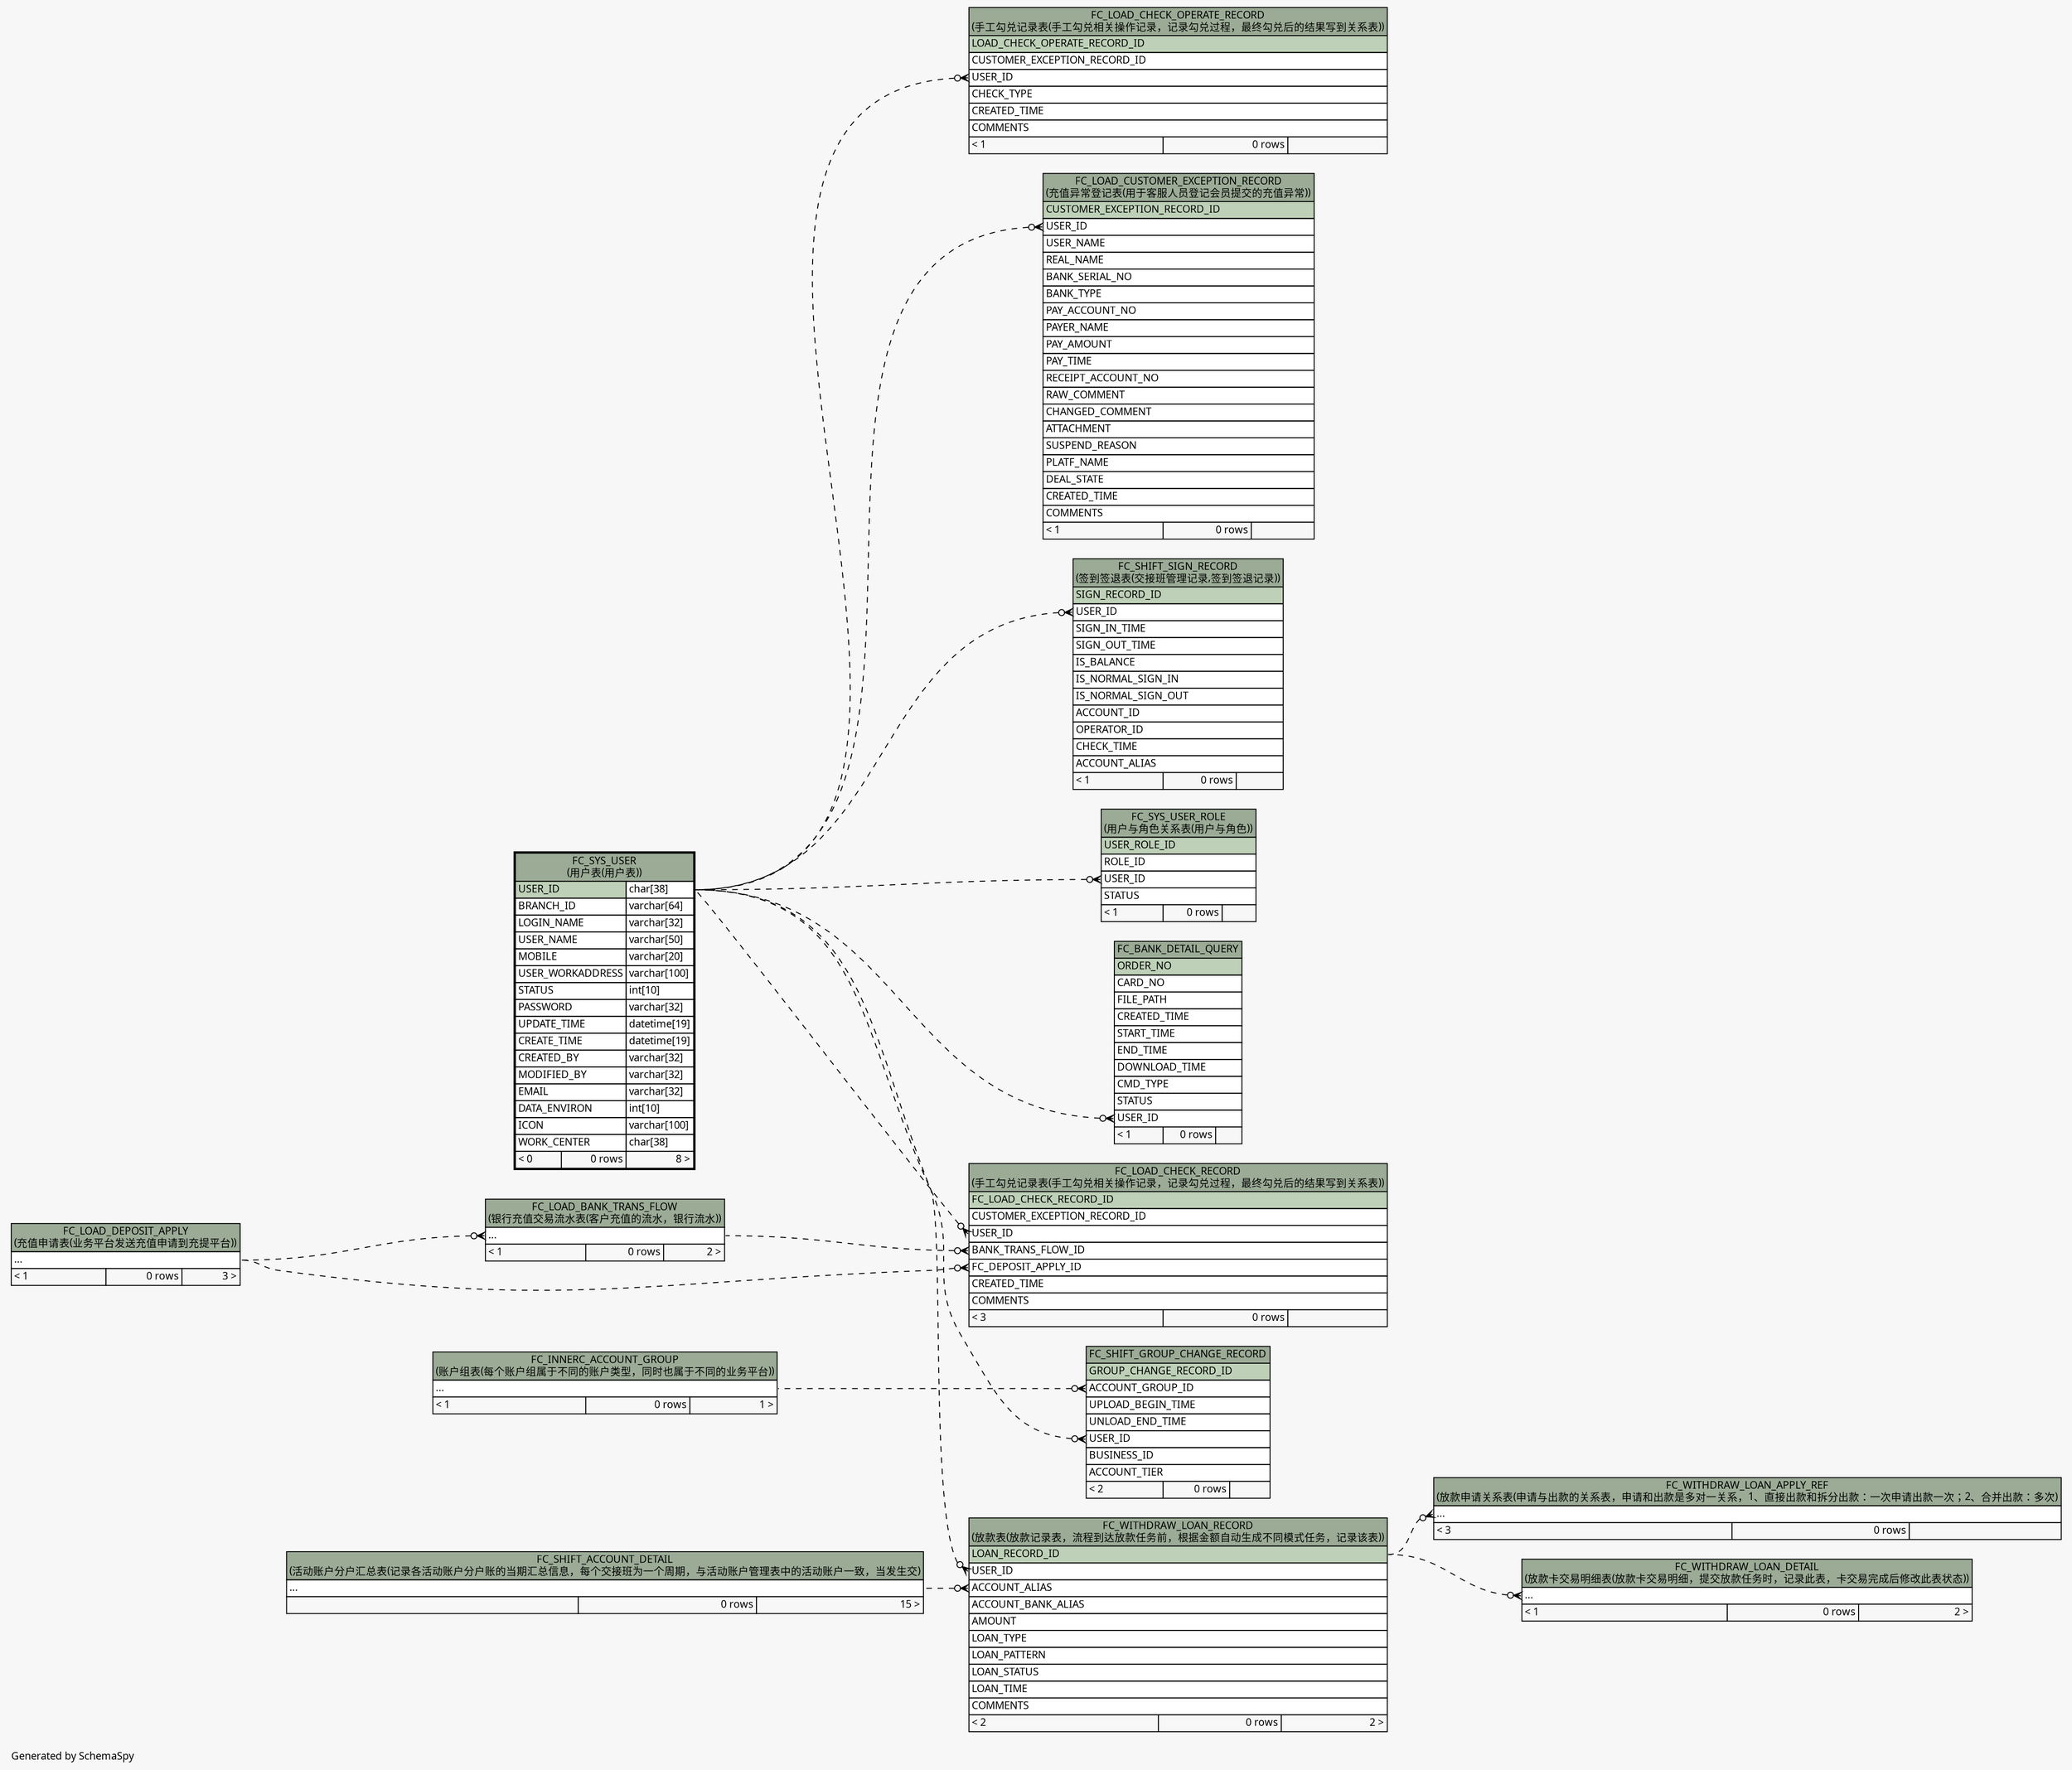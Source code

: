 // dot 2.26.0 on Linux 2.6.32-504.3.3.el6.x86_64
// SchemaSpy rev Unknown
digraph "impliedTwoDegreesRelationshipsDiagram" {
  graph [
    rankdir="RL"
    bgcolor="#f7f7f7"
    label="\nGenerated by SchemaSpy"
    labeljust="l"
    nodesep="0.18"
    ranksep="0.46"
    fontname="Microsoft YaHei"
    fontsize="11"
  ];
  node [
    fontname="Microsoft YaHei"
    fontsize="11"
    shape="plaintext"
  ];
  edge [
    arrowsize="0.8"
  ];
  "FC_BANK_DETAIL_QUERY":"USER_ID":w -> "FC_SYS_USER":"USER_ID.type":e [arrowhead=none dir=back arrowtail=crowodot style=dashed];
  "FC_LOAD_BANK_TRANS_FLOW":"elipses":w -> "FC_LOAD_DEPOSIT_APPLY":"elipses":e [arrowhead=none dir=back arrowtail=crowodot style=dashed];
  "FC_LOAD_CHECK_OPERATE_RECORD":"USER_ID":w -> "FC_SYS_USER":"USER_ID.type":e [arrowhead=none dir=back arrowtail=crowodot style=dashed];
  "FC_LOAD_CHECK_RECORD":"BANK_TRANS_FLOW_ID":w -> "FC_LOAD_BANK_TRANS_FLOW":"elipses":e [arrowhead=none dir=back arrowtail=crowodot style=dashed];
  "FC_LOAD_CHECK_RECORD":"FC_DEPOSIT_APPLY_ID":w -> "FC_LOAD_DEPOSIT_APPLY":"elipses":e [arrowhead=none dir=back arrowtail=crowodot style=dashed];
  "FC_LOAD_CHECK_RECORD":"USER_ID":w -> "FC_SYS_USER":"USER_ID.type":e [arrowhead=none dir=back arrowtail=crowodot style=dashed];
  "FC_LOAD_CUSTOMER_EXCEPTION_RECORD":"USER_ID":w -> "FC_SYS_USER":"USER_ID.type":e [arrowhead=none dir=back arrowtail=crowodot style=dashed];
  "FC_SHIFT_GROUP_CHANGE_RECORD":"ACCOUNT_GROUP_ID":w -> "FC_INNERC_ACCOUNT_GROUP":"elipses":e [arrowhead=none dir=back arrowtail=crowodot style=dashed];
  "FC_SHIFT_GROUP_CHANGE_RECORD":"USER_ID":w -> "FC_SYS_USER":"USER_ID.type":e [arrowhead=none dir=back arrowtail=crowodot style=dashed];
  "FC_SHIFT_SIGN_RECORD":"USER_ID":w -> "FC_SYS_USER":"USER_ID.type":e [arrowhead=none dir=back arrowtail=crowodot style=dashed];
  "FC_SYS_USER_ROLE":"USER_ID":w -> "FC_SYS_USER":"USER_ID.type":e [arrowhead=none dir=back arrowtail=crowodot style=dashed];
  "FC_WITHDRAW_LOAN_APPLY_REF":"elipses":w -> "FC_WITHDRAW_LOAN_RECORD":"LOAN_RECORD_ID":e [arrowhead=none dir=back arrowtail=crowodot style=dashed];
  "FC_WITHDRAW_LOAN_DETAIL":"elipses":w -> "FC_WITHDRAW_LOAN_RECORD":"LOAN_RECORD_ID":e [arrowhead=none dir=back arrowtail=crowodot style=dashed];
  "FC_WITHDRAW_LOAN_RECORD":"ACCOUNT_ALIAS":w -> "FC_SHIFT_ACCOUNT_DETAIL":"elipses":e [arrowhead=none dir=back arrowtail=crowodot style=dashed];
  "FC_WITHDRAW_LOAN_RECORD":"USER_ID":w -> "FC_SYS_USER":"USER_ID.type":e [arrowhead=none dir=back arrowtail=crowodot style=dashed];
  "FC_BANK_DETAIL_QUERY" [
    label=<
    <TABLE BORDER="0" CELLBORDER="1" CELLSPACING="0" BGCOLOR="#ffffff">
      <TR><TD COLSPAN="3" BGCOLOR="#9bab96" ALIGN="CENTER">FC_BANK_DETAIL_QUERY</TD></TR>
      <TR><TD PORT="ORDER_NO" COLSPAN="3" BGCOLOR="#bed1b8" ALIGN="LEFT">ORDER_NO</TD></TR>
      <TR><TD PORT="CARD_NO" COLSPAN="3" ALIGN="LEFT">CARD_NO</TD></TR>
      <TR><TD PORT="FILE_PATH" COLSPAN="3" ALIGN="LEFT">FILE_PATH</TD></TR>
      <TR><TD PORT="CREATED_TIME" COLSPAN="3" ALIGN="LEFT">CREATED_TIME</TD></TR>
      <TR><TD PORT="START_TIME" COLSPAN="3" ALIGN="LEFT">START_TIME</TD></TR>
      <TR><TD PORT="END_TIME" COLSPAN="3" ALIGN="LEFT">END_TIME</TD></TR>
      <TR><TD PORT="DOWNLOAD_TIME" COLSPAN="3" ALIGN="LEFT">DOWNLOAD_TIME</TD></TR>
      <TR><TD PORT="CMD_TYPE" COLSPAN="3" ALIGN="LEFT">CMD_TYPE</TD></TR>
      <TR><TD PORT="STATUS" COLSPAN="3" ALIGN="LEFT">STATUS</TD></TR>
      <TR><TD PORT="USER_ID" COLSPAN="3" ALIGN="LEFT">USER_ID</TD></TR>
      <TR><TD ALIGN="LEFT" BGCOLOR="#f7f7f7">&lt; 1</TD><TD ALIGN="RIGHT" BGCOLOR="#f7f7f7">0 rows</TD><TD ALIGN="RIGHT" BGCOLOR="#f7f7f7">  </TD></TR>
    </TABLE>>
    URL="FC_BANK_DETAIL_QUERY.html"
    tooltip="FC_BANK_DETAIL_QUERY"
  ];
  "FC_INNERC_ACCOUNT_GROUP" [
    label=<
    <TABLE BORDER="0" CELLBORDER="1" CELLSPACING="0" BGCOLOR="#ffffff">
      <TR><TD COLSPAN="3" BGCOLOR="#9bab96" ALIGN="CENTER">FC_INNERC_ACCOUNT_GROUP<br/>(账户组表(每个账户组属于不同的账户类型，同时也属于不同的业务平台))</TD></TR>
      <TR><TD PORT="elipses" COLSPAN="3" ALIGN="LEFT">...</TD></TR>
      <TR><TD ALIGN="LEFT" BGCOLOR="#f7f7f7">&lt; 1</TD><TD ALIGN="RIGHT" BGCOLOR="#f7f7f7">0 rows</TD><TD ALIGN="RIGHT" BGCOLOR="#f7f7f7">1 &gt;</TD></TR>
    </TABLE>>
    URL="FC_INNERC_ACCOUNT_GROUP.html"
    tooltip="FC_INNERC_ACCOUNT_GROUP"
  ];
  "FC_LOAD_BANK_TRANS_FLOW" [
    label=<
    <TABLE BORDER="0" CELLBORDER="1" CELLSPACING="0" BGCOLOR="#ffffff">
      <TR><TD COLSPAN="3" BGCOLOR="#9bab96" ALIGN="CENTER">FC_LOAD_BANK_TRANS_FLOW<br/>(银行充值交易流水表(客户充值的流水，银行流水))</TD></TR>
      <TR><TD PORT="elipses" COLSPAN="3" ALIGN="LEFT">...</TD></TR>
      <TR><TD ALIGN="LEFT" BGCOLOR="#f7f7f7">&lt; 1</TD><TD ALIGN="RIGHT" BGCOLOR="#f7f7f7">0 rows</TD><TD ALIGN="RIGHT" BGCOLOR="#f7f7f7">2 &gt;</TD></TR>
    </TABLE>>
    URL="FC_LOAD_BANK_TRANS_FLOW.html"
    tooltip="FC_LOAD_BANK_TRANS_FLOW"
  ];
  "FC_LOAD_CHECK_OPERATE_RECORD" [
    label=<
    <TABLE BORDER="0" CELLBORDER="1" CELLSPACING="0" BGCOLOR="#ffffff">
      <TR><TD COLSPAN="3" BGCOLOR="#9bab96" ALIGN="CENTER">FC_LOAD_CHECK_OPERATE_RECORD<br/>(手工勾兑记录表(手工勾兑相关操作记录，记录勾兑过程，最终勾兑后的结果写到关系表))</TD></TR>
      <TR><TD PORT="LOAD_CHECK_OPERATE_RECORD_ID" COLSPAN="3" BGCOLOR="#bed1b8" ALIGN="LEFT">LOAD_CHECK_OPERATE_RECORD_ID</TD></TR>
      <TR><TD PORT="CUSTOMER_EXCEPTION_RECORD_ID" COLSPAN="3" ALIGN="LEFT">CUSTOMER_EXCEPTION_RECORD_ID</TD></TR>
      <TR><TD PORT="USER_ID" COLSPAN="3" ALIGN="LEFT">USER_ID</TD></TR>
      <TR><TD PORT="CHECK_TYPE" COLSPAN="3" ALIGN="LEFT">CHECK_TYPE</TD></TR>
      <TR><TD PORT="CREATED_TIME" COLSPAN="3" ALIGN="LEFT">CREATED_TIME</TD></TR>
      <TR><TD PORT="COMMENTS" COLSPAN="3" ALIGN="LEFT">COMMENTS</TD></TR>
      <TR><TD ALIGN="LEFT" BGCOLOR="#f7f7f7">&lt; 1</TD><TD ALIGN="RIGHT" BGCOLOR="#f7f7f7">0 rows</TD><TD ALIGN="RIGHT" BGCOLOR="#f7f7f7">  </TD></TR>
    </TABLE>>
    URL="FC_LOAD_CHECK_OPERATE_RECORD.html"
    tooltip="FC_LOAD_CHECK_OPERATE_RECORD"
  ];
  "FC_LOAD_CHECK_RECORD" [
    label=<
    <TABLE BORDER="0" CELLBORDER="1" CELLSPACING="0" BGCOLOR="#ffffff">
      <TR><TD COLSPAN="3" BGCOLOR="#9bab96" ALIGN="CENTER">FC_LOAD_CHECK_RECORD<br/>(手工勾兑记录表(手工勾兑相关操作记录，记录勾兑过程，最终勾兑后的结果写到关系表))</TD></TR>
      <TR><TD PORT="FC_LOAD_CHECK_RECORD_ID" COLSPAN="3" BGCOLOR="#bed1b8" ALIGN="LEFT">FC_LOAD_CHECK_RECORD_ID</TD></TR>
      <TR><TD PORT="CUSTOMER_EXCEPTION_RECORD_ID" COLSPAN="3" ALIGN="LEFT">CUSTOMER_EXCEPTION_RECORD_ID</TD></TR>
      <TR><TD PORT="USER_ID" COLSPAN="3" ALIGN="LEFT">USER_ID</TD></TR>
      <TR><TD PORT="BANK_TRANS_FLOW_ID" COLSPAN="3" ALIGN="LEFT">BANK_TRANS_FLOW_ID</TD></TR>
      <TR><TD PORT="FC_DEPOSIT_APPLY_ID" COLSPAN="3" ALIGN="LEFT">FC_DEPOSIT_APPLY_ID</TD></TR>
      <TR><TD PORT="CREATED_TIME" COLSPAN="3" ALIGN="LEFT">CREATED_TIME</TD></TR>
      <TR><TD PORT="COMMENTS" COLSPAN="3" ALIGN="LEFT">COMMENTS</TD></TR>
      <TR><TD ALIGN="LEFT" BGCOLOR="#f7f7f7">&lt; 3</TD><TD ALIGN="RIGHT" BGCOLOR="#f7f7f7">0 rows</TD><TD ALIGN="RIGHT" BGCOLOR="#f7f7f7">  </TD></TR>
    </TABLE>>
    URL="FC_LOAD_CHECK_RECORD.html"
    tooltip="FC_LOAD_CHECK_RECORD"
  ];
  "FC_LOAD_CUSTOMER_EXCEPTION_RECORD" [
    label=<
    <TABLE BORDER="0" CELLBORDER="1" CELLSPACING="0" BGCOLOR="#ffffff">
      <TR><TD COLSPAN="3" BGCOLOR="#9bab96" ALIGN="CENTER">FC_LOAD_CUSTOMER_EXCEPTION_RECORD<br/>(充值异常登记表(用于客服人员登记会员提交的充值异常))</TD></TR>
      <TR><TD PORT="CUSTOMER_EXCEPTION_RECORD_ID" COLSPAN="3" BGCOLOR="#bed1b8" ALIGN="LEFT">CUSTOMER_EXCEPTION_RECORD_ID</TD></TR>
      <TR><TD PORT="USER_ID" COLSPAN="3" ALIGN="LEFT">USER_ID</TD></TR>
      <TR><TD PORT="USER_NAME" COLSPAN="3" ALIGN="LEFT">USER_NAME</TD></TR>
      <TR><TD PORT="REAL_NAME" COLSPAN="3" ALIGN="LEFT">REAL_NAME</TD></TR>
      <TR><TD PORT="BANK_SERIAL_NO" COLSPAN="3" ALIGN="LEFT">BANK_SERIAL_NO</TD></TR>
      <TR><TD PORT="BANK_TYPE" COLSPAN="3" ALIGN="LEFT">BANK_TYPE</TD></TR>
      <TR><TD PORT="PAY_ACCOUNT_NO" COLSPAN="3" ALIGN="LEFT">PAY_ACCOUNT_NO</TD></TR>
      <TR><TD PORT="PAYER_NAME" COLSPAN="3" ALIGN="LEFT">PAYER_NAME</TD></TR>
      <TR><TD PORT="PAY_AMOUNT" COLSPAN="3" ALIGN="LEFT">PAY_AMOUNT</TD></TR>
      <TR><TD PORT="PAY_TIME" COLSPAN="3" ALIGN="LEFT">PAY_TIME</TD></TR>
      <TR><TD PORT="RECEIPT_ACCOUNT_NO" COLSPAN="3" ALIGN="LEFT">RECEIPT_ACCOUNT_NO</TD></TR>
      <TR><TD PORT="RAW_COMMENT" COLSPAN="3" ALIGN="LEFT">RAW_COMMENT</TD></TR>
      <TR><TD PORT="CHANGED_COMMENT" COLSPAN="3" ALIGN="LEFT">CHANGED_COMMENT</TD></TR>
      <TR><TD PORT="ATTACHMENT" COLSPAN="3" ALIGN="LEFT">ATTACHMENT</TD></TR>
      <TR><TD PORT="SUSPEND_REASON" COLSPAN="3" ALIGN="LEFT">SUSPEND_REASON</TD></TR>
      <TR><TD PORT="PLATF_NAME" COLSPAN="3" ALIGN="LEFT">PLATF_NAME</TD></TR>
      <TR><TD PORT="DEAL_STATE" COLSPAN="3" ALIGN="LEFT">DEAL_STATE</TD></TR>
      <TR><TD PORT="CREATED_TIME" COLSPAN="3" ALIGN="LEFT">CREATED_TIME</TD></TR>
      <TR><TD PORT="COMMENTS" COLSPAN="3" ALIGN="LEFT">COMMENTS</TD></TR>
      <TR><TD ALIGN="LEFT" BGCOLOR="#f7f7f7">&lt; 1</TD><TD ALIGN="RIGHT" BGCOLOR="#f7f7f7">0 rows</TD><TD ALIGN="RIGHT" BGCOLOR="#f7f7f7">  </TD></TR>
    </TABLE>>
    URL="FC_LOAD_CUSTOMER_EXCEPTION_RECORD.html"
    tooltip="FC_LOAD_CUSTOMER_EXCEPTION_RECORD"
  ];
  "FC_LOAD_DEPOSIT_APPLY" [
    label=<
    <TABLE BORDER="0" CELLBORDER="1" CELLSPACING="0" BGCOLOR="#ffffff">
      <TR><TD COLSPAN="3" BGCOLOR="#9bab96" ALIGN="CENTER">FC_LOAD_DEPOSIT_APPLY<br/>(充值申请表(业务平台发送充值申请到充提平台))</TD></TR>
      <TR><TD PORT="elipses" COLSPAN="3" ALIGN="LEFT">...</TD></TR>
      <TR><TD ALIGN="LEFT" BGCOLOR="#f7f7f7">&lt; 1</TD><TD ALIGN="RIGHT" BGCOLOR="#f7f7f7">0 rows</TD><TD ALIGN="RIGHT" BGCOLOR="#f7f7f7">3 &gt;</TD></TR>
    </TABLE>>
    URL="FC_LOAD_DEPOSIT_APPLY.html"
    tooltip="FC_LOAD_DEPOSIT_APPLY"
  ];
  "FC_SHIFT_ACCOUNT_DETAIL" [
    label=<
    <TABLE BORDER="0" CELLBORDER="1" CELLSPACING="0" BGCOLOR="#ffffff">
      <TR><TD COLSPAN="3" BGCOLOR="#9bab96" ALIGN="CENTER">FC_SHIFT_ACCOUNT_DETAIL<br/>(活动账户分户汇总表(记录各活动账户分户账的当期汇总信息，每个交接班为一个周期，与活动账户管理表中的活动账户一致，当发生交)</TD></TR>
      <TR><TD PORT="elipses" COLSPAN="3" ALIGN="LEFT">...</TD></TR>
      <TR><TD ALIGN="LEFT" BGCOLOR="#f7f7f7">  </TD><TD ALIGN="RIGHT" BGCOLOR="#f7f7f7">0 rows</TD><TD ALIGN="RIGHT" BGCOLOR="#f7f7f7">15 &gt;</TD></TR>
    </TABLE>>
    URL="FC_SHIFT_ACCOUNT_DETAIL.html"
    tooltip="FC_SHIFT_ACCOUNT_DETAIL"
  ];
  "FC_SHIFT_GROUP_CHANGE_RECORD" [
    label=<
    <TABLE BORDER="0" CELLBORDER="1" CELLSPACING="0" BGCOLOR="#ffffff">
      <TR><TD COLSPAN="3" BGCOLOR="#9bab96" ALIGN="CENTER">FC_SHIFT_GROUP_CHANGE_RECORD</TD></TR>
      <TR><TD PORT="GROUP_CHANGE_RECORD_ID" COLSPAN="3" BGCOLOR="#bed1b8" ALIGN="LEFT">GROUP_CHANGE_RECORD_ID</TD></TR>
      <TR><TD PORT="ACCOUNT_GROUP_ID" COLSPAN="3" ALIGN="LEFT">ACCOUNT_GROUP_ID</TD></TR>
      <TR><TD PORT="UPLOAD_BEGIN_TIME" COLSPAN="3" ALIGN="LEFT">UPLOAD_BEGIN_TIME</TD></TR>
      <TR><TD PORT="UNLOAD_END_TIME" COLSPAN="3" ALIGN="LEFT">UNLOAD_END_TIME</TD></TR>
      <TR><TD PORT="USER_ID" COLSPAN="3" ALIGN="LEFT">USER_ID</TD></TR>
      <TR><TD PORT="BUSINESS_ID" COLSPAN="3" ALIGN="LEFT">BUSINESS_ID</TD></TR>
      <TR><TD PORT="ACCOUNT_TIER" COLSPAN="3" ALIGN="LEFT">ACCOUNT_TIER</TD></TR>
      <TR><TD ALIGN="LEFT" BGCOLOR="#f7f7f7">&lt; 2</TD><TD ALIGN="RIGHT" BGCOLOR="#f7f7f7">0 rows</TD><TD ALIGN="RIGHT" BGCOLOR="#f7f7f7">  </TD></TR>
    </TABLE>>
    URL="FC_SHIFT_GROUP_CHANGE_RECORD.html"
    tooltip="FC_SHIFT_GROUP_CHANGE_RECORD"
  ];
  "FC_SHIFT_SIGN_RECORD" [
    label=<
    <TABLE BORDER="0" CELLBORDER="1" CELLSPACING="0" BGCOLOR="#ffffff">
      <TR><TD COLSPAN="3" BGCOLOR="#9bab96" ALIGN="CENTER">FC_SHIFT_SIGN_RECORD<br/>(签到签退表(交接班管理记录,签到签退记录))</TD></TR>
      <TR><TD PORT="SIGN_RECORD_ID" COLSPAN="3" BGCOLOR="#bed1b8" ALIGN="LEFT">SIGN_RECORD_ID</TD></TR>
      <TR><TD PORT="USER_ID" COLSPAN="3" ALIGN="LEFT">USER_ID</TD></TR>
      <TR><TD PORT="SIGN_IN_TIME" COLSPAN="3" ALIGN="LEFT">SIGN_IN_TIME</TD></TR>
      <TR><TD PORT="SIGN_OUT_TIME" COLSPAN="3" ALIGN="LEFT">SIGN_OUT_TIME</TD></TR>
      <TR><TD PORT="IS_BALANCE" COLSPAN="3" ALIGN="LEFT">IS_BALANCE</TD></TR>
      <TR><TD PORT="IS_NORMAL_SIGN_IN" COLSPAN="3" ALIGN="LEFT">IS_NORMAL_SIGN_IN</TD></TR>
      <TR><TD PORT="IS_NORMAL_SIGN_OUT" COLSPAN="3" ALIGN="LEFT">IS_NORMAL_SIGN_OUT</TD></TR>
      <TR><TD PORT="ACCOUNT_ID" COLSPAN="3" ALIGN="LEFT">ACCOUNT_ID</TD></TR>
      <TR><TD PORT="OPERATOR_ID" COLSPAN="3" ALIGN="LEFT">OPERATOR_ID</TD></TR>
      <TR><TD PORT="CHECK_TIME" COLSPAN="3" ALIGN="LEFT">CHECK_TIME</TD></TR>
      <TR><TD PORT="ACCOUNT_ALIAS" COLSPAN="3" ALIGN="LEFT">ACCOUNT_ALIAS</TD></TR>
      <TR><TD ALIGN="LEFT" BGCOLOR="#f7f7f7">&lt; 1</TD><TD ALIGN="RIGHT" BGCOLOR="#f7f7f7">0 rows</TD><TD ALIGN="RIGHT" BGCOLOR="#f7f7f7">  </TD></TR>
    </TABLE>>
    URL="FC_SHIFT_SIGN_RECORD.html"
    tooltip="FC_SHIFT_SIGN_RECORD"
  ];
  "FC_SYS_USER" [
    label=<
    <TABLE BORDER="2" CELLBORDER="1" CELLSPACING="0" BGCOLOR="#ffffff">
      <TR><TD COLSPAN="3" BGCOLOR="#9bab96" ALIGN="CENTER">FC_SYS_USER<br/>(用户表(用户表))</TD></TR>
      <TR><TD PORT="USER_ID" COLSPAN="2" BGCOLOR="#bed1b8" ALIGN="LEFT">USER_ID</TD><TD PORT="USER_ID.type" ALIGN="LEFT">char[38]</TD></TR>
      <TR><TD PORT="BRANCH_ID" COLSPAN="2" ALIGN="LEFT">BRANCH_ID</TD><TD PORT="BRANCH_ID.type" ALIGN="LEFT">varchar[64]</TD></TR>
      <TR><TD PORT="LOGIN_NAME" COLSPAN="2" ALIGN="LEFT">LOGIN_NAME</TD><TD PORT="LOGIN_NAME.type" ALIGN="LEFT">varchar[32]</TD></TR>
      <TR><TD PORT="USER_NAME" COLSPAN="2" ALIGN="LEFT">USER_NAME</TD><TD PORT="USER_NAME.type" ALIGN="LEFT">varchar[50]</TD></TR>
      <TR><TD PORT="MOBILE" COLSPAN="2" ALIGN="LEFT">MOBILE</TD><TD PORT="MOBILE.type" ALIGN="LEFT">varchar[20]</TD></TR>
      <TR><TD PORT="USER_WORKADDRESS" COLSPAN="2" ALIGN="LEFT">USER_WORKADDRESS</TD><TD PORT="USER_WORKADDRESS.type" ALIGN="LEFT">varchar[100]</TD></TR>
      <TR><TD PORT="STATUS" COLSPAN="2" ALIGN="LEFT">STATUS</TD><TD PORT="STATUS.type" ALIGN="LEFT">int[10]</TD></TR>
      <TR><TD PORT="PASSWORD" COLSPAN="2" ALIGN="LEFT">PASSWORD</TD><TD PORT="PASSWORD.type" ALIGN="LEFT">varchar[32]</TD></TR>
      <TR><TD PORT="UPDATE_TIME" COLSPAN="2" ALIGN="LEFT">UPDATE_TIME</TD><TD PORT="UPDATE_TIME.type" ALIGN="LEFT">datetime[19]</TD></TR>
      <TR><TD PORT="CREATE_TIME" COLSPAN="2" ALIGN="LEFT">CREATE_TIME</TD><TD PORT="CREATE_TIME.type" ALIGN="LEFT">datetime[19]</TD></TR>
      <TR><TD PORT="CREATED_BY" COLSPAN="2" ALIGN="LEFT">CREATED_BY</TD><TD PORT="CREATED_BY.type" ALIGN="LEFT">varchar[32]</TD></TR>
      <TR><TD PORT="MODIFIED_BY" COLSPAN="2" ALIGN="LEFT">MODIFIED_BY</TD><TD PORT="MODIFIED_BY.type" ALIGN="LEFT">varchar[32]</TD></TR>
      <TR><TD PORT="EMAIL" COLSPAN="2" ALIGN="LEFT">EMAIL</TD><TD PORT="EMAIL.type" ALIGN="LEFT">varchar[32]</TD></TR>
      <TR><TD PORT="DATA_ENVIRON" COLSPAN="2" ALIGN="LEFT">DATA_ENVIRON</TD><TD PORT="DATA_ENVIRON.type" ALIGN="LEFT">int[10]</TD></TR>
      <TR><TD PORT="ICON" COLSPAN="2" ALIGN="LEFT">ICON</TD><TD PORT="ICON.type" ALIGN="LEFT">varchar[100]</TD></TR>
      <TR><TD PORT="WORK_CENTER" COLSPAN="2" ALIGN="LEFT">WORK_CENTER</TD><TD PORT="WORK_CENTER.type" ALIGN="LEFT">char[38]</TD></TR>
      <TR><TD ALIGN="LEFT" BGCOLOR="#f7f7f7">&lt; 0</TD><TD ALIGN="RIGHT" BGCOLOR="#f7f7f7">0 rows</TD><TD ALIGN="RIGHT" BGCOLOR="#f7f7f7">8 &gt;</TD></TR>
    </TABLE>>
    URL="FC_SYS_USER.html"
    tooltip="FC_SYS_USER"
  ];
  "FC_SYS_USER_ROLE" [
    label=<
    <TABLE BORDER="0" CELLBORDER="1" CELLSPACING="0" BGCOLOR="#ffffff">
      <TR><TD COLSPAN="3" BGCOLOR="#9bab96" ALIGN="CENTER">FC_SYS_USER_ROLE<br/>(用户与角色关系表(用户与角色))</TD></TR>
      <TR><TD PORT="USER_ROLE_ID" COLSPAN="3" BGCOLOR="#bed1b8" ALIGN="LEFT">USER_ROLE_ID</TD></TR>
      <TR><TD PORT="ROLE_ID" COLSPAN="3" ALIGN="LEFT">ROLE_ID</TD></TR>
      <TR><TD PORT="USER_ID" COLSPAN="3" ALIGN="LEFT">USER_ID</TD></TR>
      <TR><TD PORT="STATUS" COLSPAN="3" ALIGN="LEFT">STATUS</TD></TR>
      <TR><TD ALIGN="LEFT" BGCOLOR="#f7f7f7">&lt; 1</TD><TD ALIGN="RIGHT" BGCOLOR="#f7f7f7">0 rows</TD><TD ALIGN="RIGHT" BGCOLOR="#f7f7f7">  </TD></TR>
    </TABLE>>
    URL="FC_SYS_USER_ROLE.html"
    tooltip="FC_SYS_USER_ROLE"
  ];
  "FC_WITHDRAW_LOAN_APPLY_REF" [
    label=<
    <TABLE BORDER="0" CELLBORDER="1" CELLSPACING="0" BGCOLOR="#ffffff">
      <TR><TD COLSPAN="3" BGCOLOR="#9bab96" ALIGN="CENTER">FC_WITHDRAW_LOAN_APPLY_REF<br/>(放款申请关系表(申请与出款的关系表，申请和出款是多对一关系，1、直接出款和拆分出款：一次申请出款一次；2、合并出款：多次)</TD></TR>
      <TR><TD PORT="elipses" COLSPAN="3" ALIGN="LEFT">...</TD></TR>
      <TR><TD ALIGN="LEFT" BGCOLOR="#f7f7f7">&lt; 3</TD><TD ALIGN="RIGHT" BGCOLOR="#f7f7f7">0 rows</TD><TD ALIGN="RIGHT" BGCOLOR="#f7f7f7">  </TD></TR>
    </TABLE>>
    URL="FC_WITHDRAW_LOAN_APPLY_REF.html"
    tooltip="FC_WITHDRAW_LOAN_APPLY_REF"
  ];
  "FC_WITHDRAW_LOAN_DETAIL" [
    label=<
    <TABLE BORDER="0" CELLBORDER="1" CELLSPACING="0" BGCOLOR="#ffffff">
      <TR><TD COLSPAN="3" BGCOLOR="#9bab96" ALIGN="CENTER">FC_WITHDRAW_LOAN_DETAIL<br/>(放款卡交易明细表(放款卡交易明细，提交放款任务时，记录此表，卡交易完成后修改此表状态))</TD></TR>
      <TR><TD PORT="elipses" COLSPAN="3" ALIGN="LEFT">...</TD></TR>
      <TR><TD ALIGN="LEFT" BGCOLOR="#f7f7f7">&lt; 1</TD><TD ALIGN="RIGHT" BGCOLOR="#f7f7f7">0 rows</TD><TD ALIGN="RIGHT" BGCOLOR="#f7f7f7">2 &gt;</TD></TR>
    </TABLE>>
    URL="FC_WITHDRAW_LOAN_DETAIL.html"
    tooltip="FC_WITHDRAW_LOAN_DETAIL"
  ];
  "FC_WITHDRAW_LOAN_RECORD" [
    label=<
    <TABLE BORDER="0" CELLBORDER="1" CELLSPACING="0" BGCOLOR="#ffffff">
      <TR><TD COLSPAN="3" BGCOLOR="#9bab96" ALIGN="CENTER">FC_WITHDRAW_LOAN_RECORD<br/>(放款表(放款记录表，流程到达放款任务前，根据金额自动生成不同模式任务，记录该表))</TD></TR>
      <TR><TD PORT="LOAN_RECORD_ID" COLSPAN="3" BGCOLOR="#bed1b8" ALIGN="LEFT">LOAN_RECORD_ID</TD></TR>
      <TR><TD PORT="USER_ID" COLSPAN="3" ALIGN="LEFT">USER_ID</TD></TR>
      <TR><TD PORT="ACCOUNT_ALIAS" COLSPAN="3" ALIGN="LEFT">ACCOUNT_ALIAS</TD></TR>
      <TR><TD PORT="ACCOUNT_BANK_ALIAS" COLSPAN="3" ALIGN="LEFT">ACCOUNT_BANK_ALIAS</TD></TR>
      <TR><TD PORT="AMOUNT" COLSPAN="3" ALIGN="LEFT">AMOUNT</TD></TR>
      <TR><TD PORT="LOAN_TYPE" COLSPAN="3" ALIGN="LEFT">LOAN_TYPE</TD></TR>
      <TR><TD PORT="LOAN_PATTERN" COLSPAN="3" ALIGN="LEFT">LOAN_PATTERN</TD></TR>
      <TR><TD PORT="LOAN_STATUS" COLSPAN="3" ALIGN="LEFT">LOAN_STATUS</TD></TR>
      <TR><TD PORT="LOAN_TIME" COLSPAN="3" ALIGN="LEFT">LOAN_TIME</TD></TR>
      <TR><TD PORT="COMMENTS" COLSPAN="3" ALIGN="LEFT">COMMENTS</TD></TR>
      <TR><TD ALIGN="LEFT" BGCOLOR="#f7f7f7">&lt; 2</TD><TD ALIGN="RIGHT" BGCOLOR="#f7f7f7">0 rows</TD><TD ALIGN="RIGHT" BGCOLOR="#f7f7f7">2 &gt;</TD></TR>
    </TABLE>>
    URL="FC_WITHDRAW_LOAN_RECORD.html"
    tooltip="FC_WITHDRAW_LOAN_RECORD"
  ];
}
